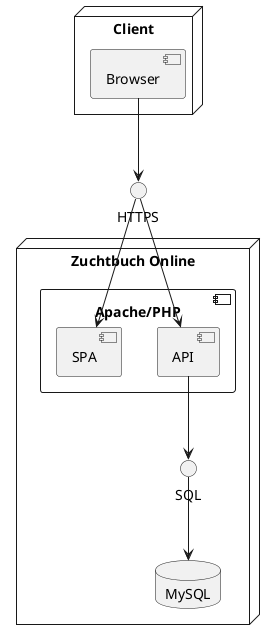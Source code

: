 @startuml
'https://plantuml.com/component-diagram

node "Client" {
    [Browser]
}

        () HTTPS

node "Zuchtbuch Online" {

    component Apache/PHP {
        [API]
        [SPA]
    }

    () SQL
    database MySQL
}

Browser -d-> HTTPS
SPA <-u- HTTPS
API <-u- HTTPS
API -d-> SQL
MySQL <-u- SQL


@enduml